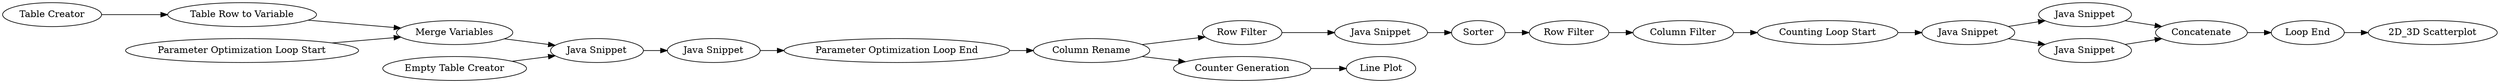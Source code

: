 digraph {
	31 -> 42
	34 -> 35
	40 -> 41
	27 -> 28
	1 -> 40
	34 -> 30
	6 -> 41
	3 -> 9
	43 -> 46
	24 -> 23
	29 -> 31
	30 -> 36
	8 -> 2
	35 -> 36
	23 -> 27
	9 -> 24
	41 -> 2
	37 -> 39
	36 -> 43
	2 -> 3
	42 -> 34
	24 -> 37
	28 -> 29
	27 [label="Java Snippet"]
	9 [label="Parameter Optimization Loop End"]
	8 [label="Empty Table Creator"]
	3 [label="Java Snippet"]
	24 [label="Column Rename"]
	41 [label="Merge Variables"]
	31 [label="Column Filter"]
	6 [label="Parameter Optimization Loop Start"]
	1 [label="Table Creator"]
	42 [label="Counting Loop Start"]
	28 [label=Sorter]
	23 [label="Row Filter"]
	43 [label="Loop End"]
	35 [label="Java Snippet"]
	34 [label="Java Snippet"]
	29 [label="Row Filter"]
	36 [label=Concatenate]
	46 [label="2D_3D Scatterplot"]
	40 [label="Table Row to Variable"]
	39 [label="Line Plot"]
	30 [label="Java Snippet"]
	2 [label="Java Snippet"]
	37 [label="Counter Generation"]
	rankdir=LR
}
